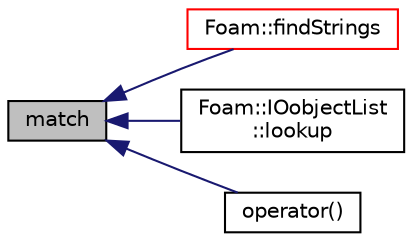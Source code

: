 digraph "match"
{
  bgcolor="transparent";
  edge [fontname="Helvetica",fontsize="10",labelfontname="Helvetica",labelfontsize="10"];
  node [fontname="Helvetica",fontsize="10",shape=record];
  rankdir="LR";
  Node1 [label="match",height=0.2,width=0.4,color="black", fillcolor="grey75", style="filled", fontcolor="black"];
  Node1 -> Node2 [dir="back",color="midnightblue",fontsize="10",style="solid",fontname="Helvetica"];
  Node2 [label="Foam::findStrings",height=0.2,width=0.4,color="red",URL="$a10909.html#a24d78dbd0055269ca2a05f27a1edebff",tooltip="Return true if string matches one of the regular expressions. "];
  Node1 -> Node3 [dir="back",color="midnightblue",fontsize="10",style="solid",fontname="Helvetica"];
  Node3 [label="Foam::IOobjectList\l::lookup",height=0.2,width=0.4,color="black",URL="$a01204.html#a491d664d7509459cb1b1d91dcbc79fa8",tooltip="Return the list for all IOobects whose name matches name. "];
  Node1 -> Node4 [dir="back",color="midnightblue",fontsize="10",style="solid",fontname="Helvetica"];
  Node4 [label="operator()",height=0.2,width=0.4,color="black",URL="$a02987.html#a8e84a490573beb8d7b96ec49e5e1b5d8",tooltip="Return underlying list of wordRe. "];
}

